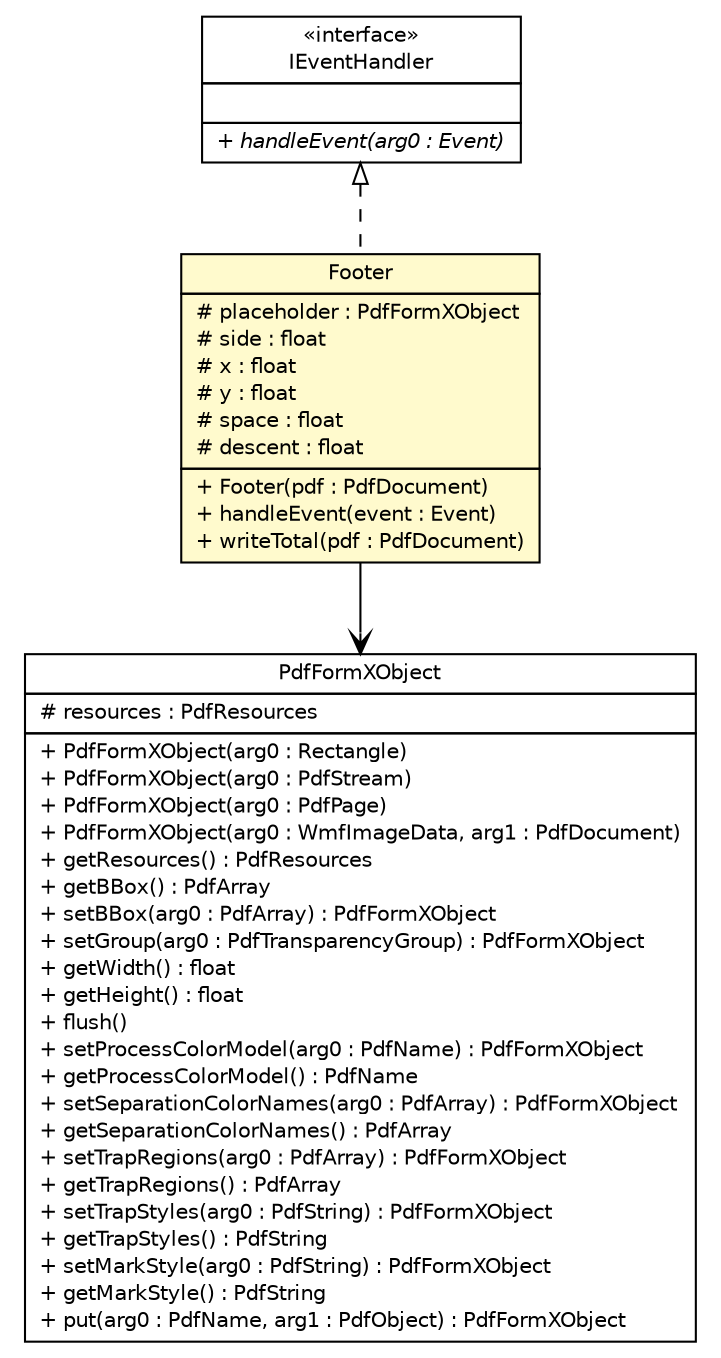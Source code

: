 #!/usr/local/bin/dot
#
# Class diagram 
# Generated by UMLGraph version R5_6-24-gf6e263 (http://www.umlgraph.org/)
#

digraph G {
	edge [fontname="Helvetica",fontsize=10,labelfontname="Helvetica",labelfontsize=10];
	node [fontname="Helvetica",fontsize=10,shape=plaintext];
	nodesep=0.25;
	ranksep=0.5;
	// nl.b3p.brmo.loader.checks.AfgiftelijstReport.Footer
	c791 [label=<<table title="nl.b3p.brmo.loader.checks.AfgiftelijstReport.Footer" border="0" cellborder="1" cellspacing="0" cellpadding="2" port="p" bgcolor="lemonChiffon" href="./AfgiftelijstReport.Footer.html">
		<tr><td><table border="0" cellspacing="0" cellpadding="1">
<tr><td align="center" balign="center"> Footer </td></tr>
		</table></td></tr>
		<tr><td><table border="0" cellspacing="0" cellpadding="1">
<tr><td align="left" balign="left"> # placeholder : PdfFormXObject </td></tr>
<tr><td align="left" balign="left"> # side : float </td></tr>
<tr><td align="left" balign="left"> # x : float </td></tr>
<tr><td align="left" balign="left"> # y : float </td></tr>
<tr><td align="left" balign="left"> # space : float </td></tr>
<tr><td align="left" balign="left"> # descent : float </td></tr>
		</table></td></tr>
		<tr><td><table border="0" cellspacing="0" cellpadding="1">
<tr><td align="left" balign="left"> + Footer(pdf : PdfDocument) </td></tr>
<tr><td align="left" balign="left"> + handleEvent(event : Event) </td></tr>
<tr><td align="left" balign="left"> + writeTotal(pdf : PdfDocument) </td></tr>
		</table></td></tr>
		</table>>, URL="./AfgiftelijstReport.Footer.html", fontname="Helvetica", fontcolor="black", fontsize=10.0];
	//nl.b3p.brmo.loader.checks.AfgiftelijstReport.Footer implements com.itextpdf.kernel.events.IEventHandler
	c798:p -> c791:p [dir=back,arrowtail=empty,style=dashed];
	// nl.b3p.brmo.loader.checks.AfgiftelijstReport.Footer NAVASSOC com.itextpdf.kernel.pdf.xobject.PdfFormXObject
	c791:p -> c801:p [taillabel="", label="", headlabel="", fontname="Helvetica", fontcolor="black", fontsize=10.0, color="black", arrowhead=open];
	// com.itextpdf.kernel.pdf.xobject.PdfFormXObject
	c801 [label=<<table title="com.itextpdf.kernel.pdf.xobject.PdfFormXObject" border="0" cellborder="1" cellspacing="0" cellpadding="2" port="p">
		<tr><td><table border="0" cellspacing="0" cellpadding="1">
<tr><td align="center" balign="center"> PdfFormXObject </td></tr>
		</table></td></tr>
		<tr><td><table border="0" cellspacing="0" cellpadding="1">
<tr><td align="left" balign="left"> # resources : PdfResources </td></tr>
		</table></td></tr>
		<tr><td><table border="0" cellspacing="0" cellpadding="1">
<tr><td align="left" balign="left"> + PdfFormXObject(arg0 : Rectangle) </td></tr>
<tr><td align="left" balign="left"> + PdfFormXObject(arg0 : PdfStream) </td></tr>
<tr><td align="left" balign="left"> + PdfFormXObject(arg0 : PdfPage) </td></tr>
<tr><td align="left" balign="left"> + PdfFormXObject(arg0 : WmfImageData, arg1 : PdfDocument) </td></tr>
<tr><td align="left" balign="left"> + getResources() : PdfResources </td></tr>
<tr><td align="left" balign="left"> + getBBox() : PdfArray </td></tr>
<tr><td align="left" balign="left"> + setBBox(arg0 : PdfArray) : PdfFormXObject </td></tr>
<tr><td align="left" balign="left"> + setGroup(arg0 : PdfTransparencyGroup) : PdfFormXObject </td></tr>
<tr><td align="left" balign="left"> + getWidth() : float </td></tr>
<tr><td align="left" balign="left"> + getHeight() : float </td></tr>
<tr><td align="left" balign="left"> + flush() </td></tr>
<tr><td align="left" balign="left"> + setProcessColorModel(arg0 : PdfName) : PdfFormXObject </td></tr>
<tr><td align="left" balign="left"> + getProcessColorModel() : PdfName </td></tr>
<tr><td align="left" balign="left"> + setSeparationColorNames(arg0 : PdfArray) : PdfFormXObject </td></tr>
<tr><td align="left" balign="left"> + getSeparationColorNames() : PdfArray </td></tr>
<tr><td align="left" balign="left"> + setTrapRegions(arg0 : PdfArray) : PdfFormXObject </td></tr>
<tr><td align="left" balign="left"> + getTrapRegions() : PdfArray </td></tr>
<tr><td align="left" balign="left"> + setTrapStyles(arg0 : PdfString) : PdfFormXObject </td></tr>
<tr><td align="left" balign="left"> + getTrapStyles() : PdfString </td></tr>
<tr><td align="left" balign="left"> + setMarkStyle(arg0 : PdfString) : PdfFormXObject </td></tr>
<tr><td align="left" balign="left"> + getMarkStyle() : PdfString </td></tr>
<tr><td align="left" balign="left"> + put(arg0 : PdfName, arg1 : PdfObject) : PdfFormXObject </td></tr>
		</table></td></tr>
		</table>>, URL="null", fontname="Helvetica", fontcolor="black", fontsize=10.0];
	// com.itextpdf.kernel.events.IEventHandler
	c798 [label=<<table title="com.itextpdf.kernel.events.IEventHandler" border="0" cellborder="1" cellspacing="0" cellpadding="2" port="p">
		<tr><td><table border="0" cellspacing="0" cellpadding="1">
<tr><td align="center" balign="center"> &#171;interface&#187; </td></tr>
<tr><td align="center" balign="center"> IEventHandler </td></tr>
		</table></td></tr>
		<tr><td><table border="0" cellspacing="0" cellpadding="1">
<tr><td align="left" balign="left">  </td></tr>
		</table></td></tr>
		<tr><td><table border="0" cellspacing="0" cellpadding="1">
<tr><td align="left" balign="left"><font face="Helvetica-Oblique" point-size="10.0"> + handleEvent(arg0 : Event) </font></td></tr>
		</table></td></tr>
		</table>>, URL="null", fontname="Helvetica", fontcolor="black", fontsize=10.0];
}

